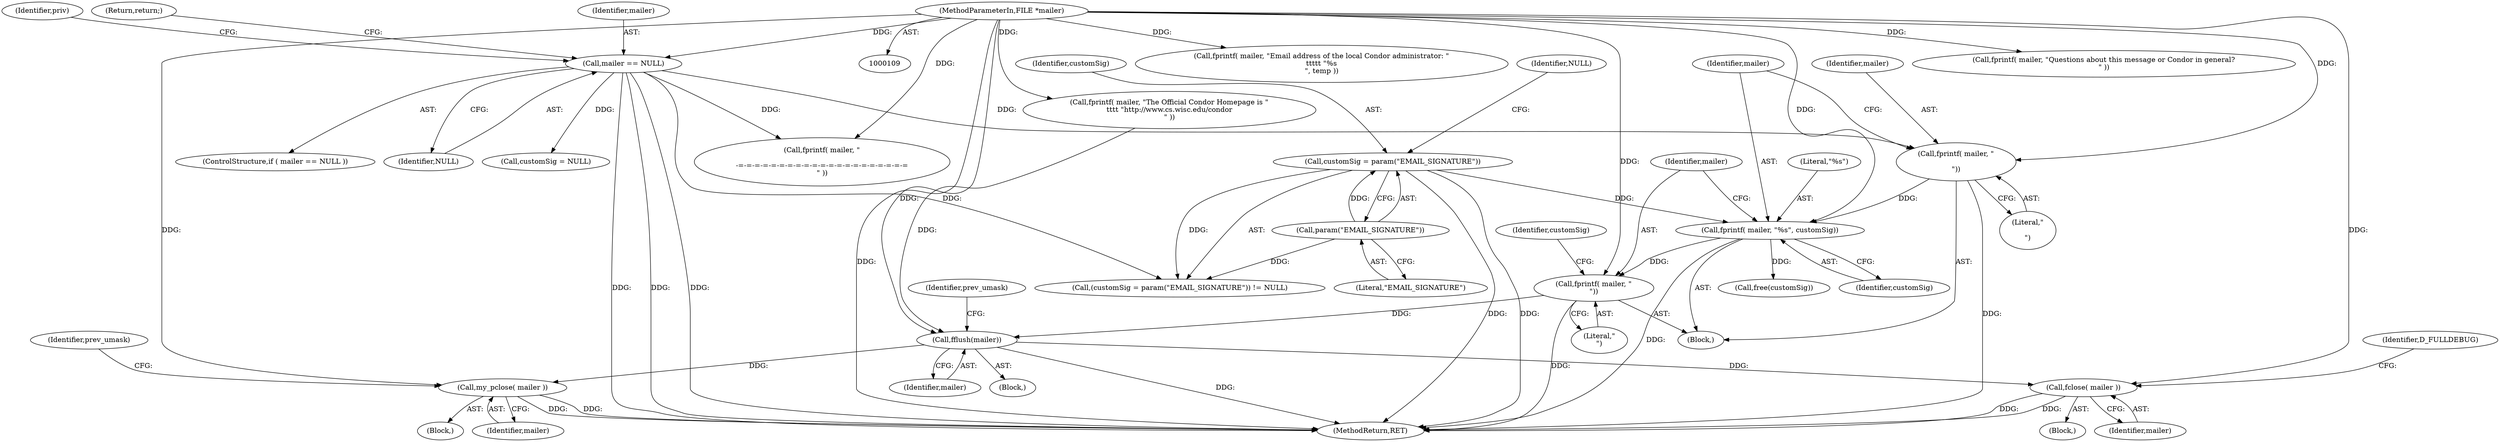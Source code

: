 digraph "0_htcondor_5e5571d1a431eb3c61977b6dd6ec90186ef79867_12@API" {
"1000143" [label="(Call,fprintf( mailer, \"\n\"))"];
"1000139" [label="(Call,fprintf( mailer, \"%s\", customSig))"];
"1000136" [label="(Call,fprintf( mailer, \"\n\n\"))"];
"1000117" [label="(Call,mailer == NULL)"];
"1000110" [label="(MethodParameterIn,FILE *mailer)"];
"1000130" [label="(Call,customSig = param(\"EMAIL_SIGNATURE\"))"];
"1000132" [label="(Call,param(\"EMAIL_SIGNATURE\"))"];
"1000180" [label="(Call,fflush(mailer))"];
"1000191" [label="(Call,my_pclose( mailer ))"];
"1000199" [label="(Call,fclose( mailer ))"];
"1000116" [label="(ControlStructure,if ( mailer == NULL ))"];
"1000143" [label="(Call,fprintf( mailer, \"\n\"))"];
"1000133" [label="(Literal,\"EMAIL_SIGNATURE\")"];
"1000190" [label="(Block,)"];
"1000177" [label="(Call,fprintf( mailer, \"The Official Condor Homepage is \"\n\t\t\t\t \"http://www.cs.wisc.edu/condor\n\" ))"];
"1000194" [label="(Block,)"];
"1000192" [label="(Identifier,mailer)"];
"1000137" [label="(Identifier,mailer)"];
"1000150" [label="(Call,fprintf( mailer, \"\n\n-=-=-=-=-=-=-=-=-=-=-=-=-=-=-=-=-=-=-=-=-=\n\" ))"];
"1000141" [label="(Literal,\"%s\")"];
"1000200" [label="(Identifier,mailer)"];
"1000134" [label="(Identifier,NULL)"];
"1000118" [label="(Identifier,mailer)"];
"1000123" [label="(Identifier,priv)"];
"1000125" [label="(Call,customSig = NULL)"];
"1000119" [label="(Identifier,NULL)"];
"1000191" [label="(Call,my_pclose( mailer ))"];
"1000142" [label="(Identifier,customSig)"];
"1000140" [label="(Identifier,mailer)"];
"1000110" [label="(MethodParameterIn,FILE *mailer)"];
"1000145" [label="(Literal,\"\n\")"];
"1000129" [label="(Call,(customSig = param(\"EMAIL_SIGNATURE\")) != NULL)"];
"1000171" [label="(Call,fprintf( mailer, \"Email address of the local Condor administrator: \"\n\t\t\t\t\t \"%s\n\", temp ))"];
"1000138" [label="(Literal,\"\n\n\")"];
"1000183" [label="(Identifier,prev_umask)"];
"1000144" [label="(Identifier,mailer)"];
"1000130" [label="(Call,customSig = param(\"EMAIL_SIGNATURE\"))"];
"1000117" [label="(Call,mailer == NULL)"];
"1000135" [label="(Block,)"];
"1000146" [label="(Call,free(customSig))"];
"1000121" [label="(Return,return;)"];
"1000111" [label="(Block,)"];
"1000235" [label="(Identifier,prev_umask)"];
"1000139" [label="(Call,fprintf( mailer, \"%s\", customSig))"];
"1000180" [label="(Call,fflush(mailer))"];
"1000238" [label="(MethodReturn,RET)"];
"1000153" [label="(Call,fprintf( mailer, \"Questions about this message or Condor in general?\n\" ))"];
"1000132" [label="(Call,param(\"EMAIL_SIGNATURE\"))"];
"1000147" [label="(Identifier,customSig)"];
"1000181" [label="(Identifier,mailer)"];
"1000131" [label="(Identifier,customSig)"];
"1000202" [label="(Identifier,D_FULLDEBUG)"];
"1000199" [label="(Call,fclose( mailer ))"];
"1000136" [label="(Call,fprintf( mailer, \"\n\n\"))"];
"1000143" -> "1000135"  [label="AST: "];
"1000143" -> "1000145"  [label="CFG: "];
"1000144" -> "1000143"  [label="AST: "];
"1000145" -> "1000143"  [label="AST: "];
"1000147" -> "1000143"  [label="CFG: "];
"1000143" -> "1000238"  [label="DDG: "];
"1000139" -> "1000143"  [label="DDG: "];
"1000110" -> "1000143"  [label="DDG: "];
"1000143" -> "1000180"  [label="DDG: "];
"1000139" -> "1000135"  [label="AST: "];
"1000139" -> "1000142"  [label="CFG: "];
"1000140" -> "1000139"  [label="AST: "];
"1000141" -> "1000139"  [label="AST: "];
"1000142" -> "1000139"  [label="AST: "];
"1000144" -> "1000139"  [label="CFG: "];
"1000139" -> "1000238"  [label="DDG: "];
"1000136" -> "1000139"  [label="DDG: "];
"1000110" -> "1000139"  [label="DDG: "];
"1000130" -> "1000139"  [label="DDG: "];
"1000139" -> "1000146"  [label="DDG: "];
"1000136" -> "1000135"  [label="AST: "];
"1000136" -> "1000138"  [label="CFG: "];
"1000137" -> "1000136"  [label="AST: "];
"1000138" -> "1000136"  [label="AST: "];
"1000140" -> "1000136"  [label="CFG: "];
"1000136" -> "1000238"  [label="DDG: "];
"1000117" -> "1000136"  [label="DDG: "];
"1000110" -> "1000136"  [label="DDG: "];
"1000117" -> "1000116"  [label="AST: "];
"1000117" -> "1000119"  [label="CFG: "];
"1000118" -> "1000117"  [label="AST: "];
"1000119" -> "1000117"  [label="AST: "];
"1000121" -> "1000117"  [label="CFG: "];
"1000123" -> "1000117"  [label="CFG: "];
"1000117" -> "1000238"  [label="DDG: "];
"1000117" -> "1000238"  [label="DDG: "];
"1000117" -> "1000238"  [label="DDG: "];
"1000110" -> "1000117"  [label="DDG: "];
"1000117" -> "1000125"  [label="DDG: "];
"1000117" -> "1000129"  [label="DDG: "];
"1000117" -> "1000150"  [label="DDG: "];
"1000110" -> "1000109"  [label="AST: "];
"1000110" -> "1000238"  [label="DDG: "];
"1000110" -> "1000150"  [label="DDG: "];
"1000110" -> "1000153"  [label="DDG: "];
"1000110" -> "1000171"  [label="DDG: "];
"1000110" -> "1000177"  [label="DDG: "];
"1000110" -> "1000180"  [label="DDG: "];
"1000110" -> "1000191"  [label="DDG: "];
"1000110" -> "1000199"  [label="DDG: "];
"1000130" -> "1000129"  [label="AST: "];
"1000130" -> "1000132"  [label="CFG: "];
"1000131" -> "1000130"  [label="AST: "];
"1000132" -> "1000130"  [label="AST: "];
"1000134" -> "1000130"  [label="CFG: "];
"1000130" -> "1000238"  [label="DDG: "];
"1000130" -> "1000238"  [label="DDG: "];
"1000130" -> "1000129"  [label="DDG: "];
"1000132" -> "1000130"  [label="DDG: "];
"1000132" -> "1000133"  [label="CFG: "];
"1000133" -> "1000132"  [label="AST: "];
"1000132" -> "1000129"  [label="DDG: "];
"1000180" -> "1000111"  [label="AST: "];
"1000180" -> "1000181"  [label="CFG: "];
"1000181" -> "1000180"  [label="AST: "];
"1000183" -> "1000180"  [label="CFG: "];
"1000180" -> "1000238"  [label="DDG: "];
"1000177" -> "1000180"  [label="DDG: "];
"1000180" -> "1000191"  [label="DDG: "];
"1000180" -> "1000199"  [label="DDG: "];
"1000191" -> "1000190"  [label="AST: "];
"1000191" -> "1000192"  [label="CFG: "];
"1000192" -> "1000191"  [label="AST: "];
"1000235" -> "1000191"  [label="CFG: "];
"1000191" -> "1000238"  [label="DDG: "];
"1000191" -> "1000238"  [label="DDG: "];
"1000199" -> "1000194"  [label="AST: "];
"1000199" -> "1000200"  [label="CFG: "];
"1000200" -> "1000199"  [label="AST: "];
"1000202" -> "1000199"  [label="CFG: "];
"1000199" -> "1000238"  [label="DDG: "];
"1000199" -> "1000238"  [label="DDG: "];
}
